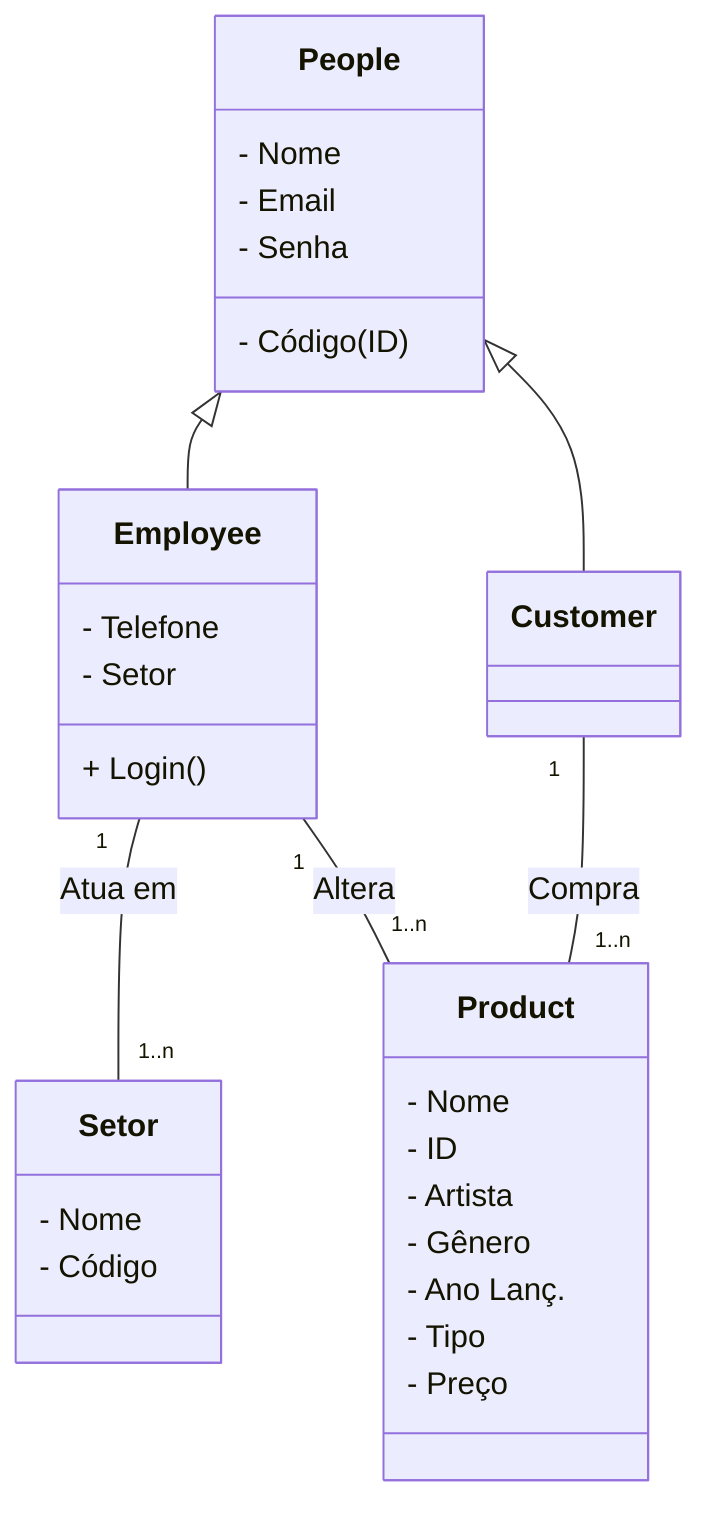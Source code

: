 classDiagram

class People {
    - Nome
    - Email
    - Código (ID)
    - Senha
  }


  class Employee {
     - Telefone
     - Setor
     + Login()
  }


  class Product {
    - Nome
    - ID
    - Artista
    - Gênero
    - Ano Lanç.
    - Tipo
    - Preço
  }

  class Customer {
  }

  class Setor{
    - Nome
    - Código
  }

  People <|-- Employee
  People <|-- Customer

  Employee "1" -- "1..n" Setor : Atua em
  Employee "1" -- "1..n" Product : Altera
  Customer "1" -- "1..n" Product : Compra